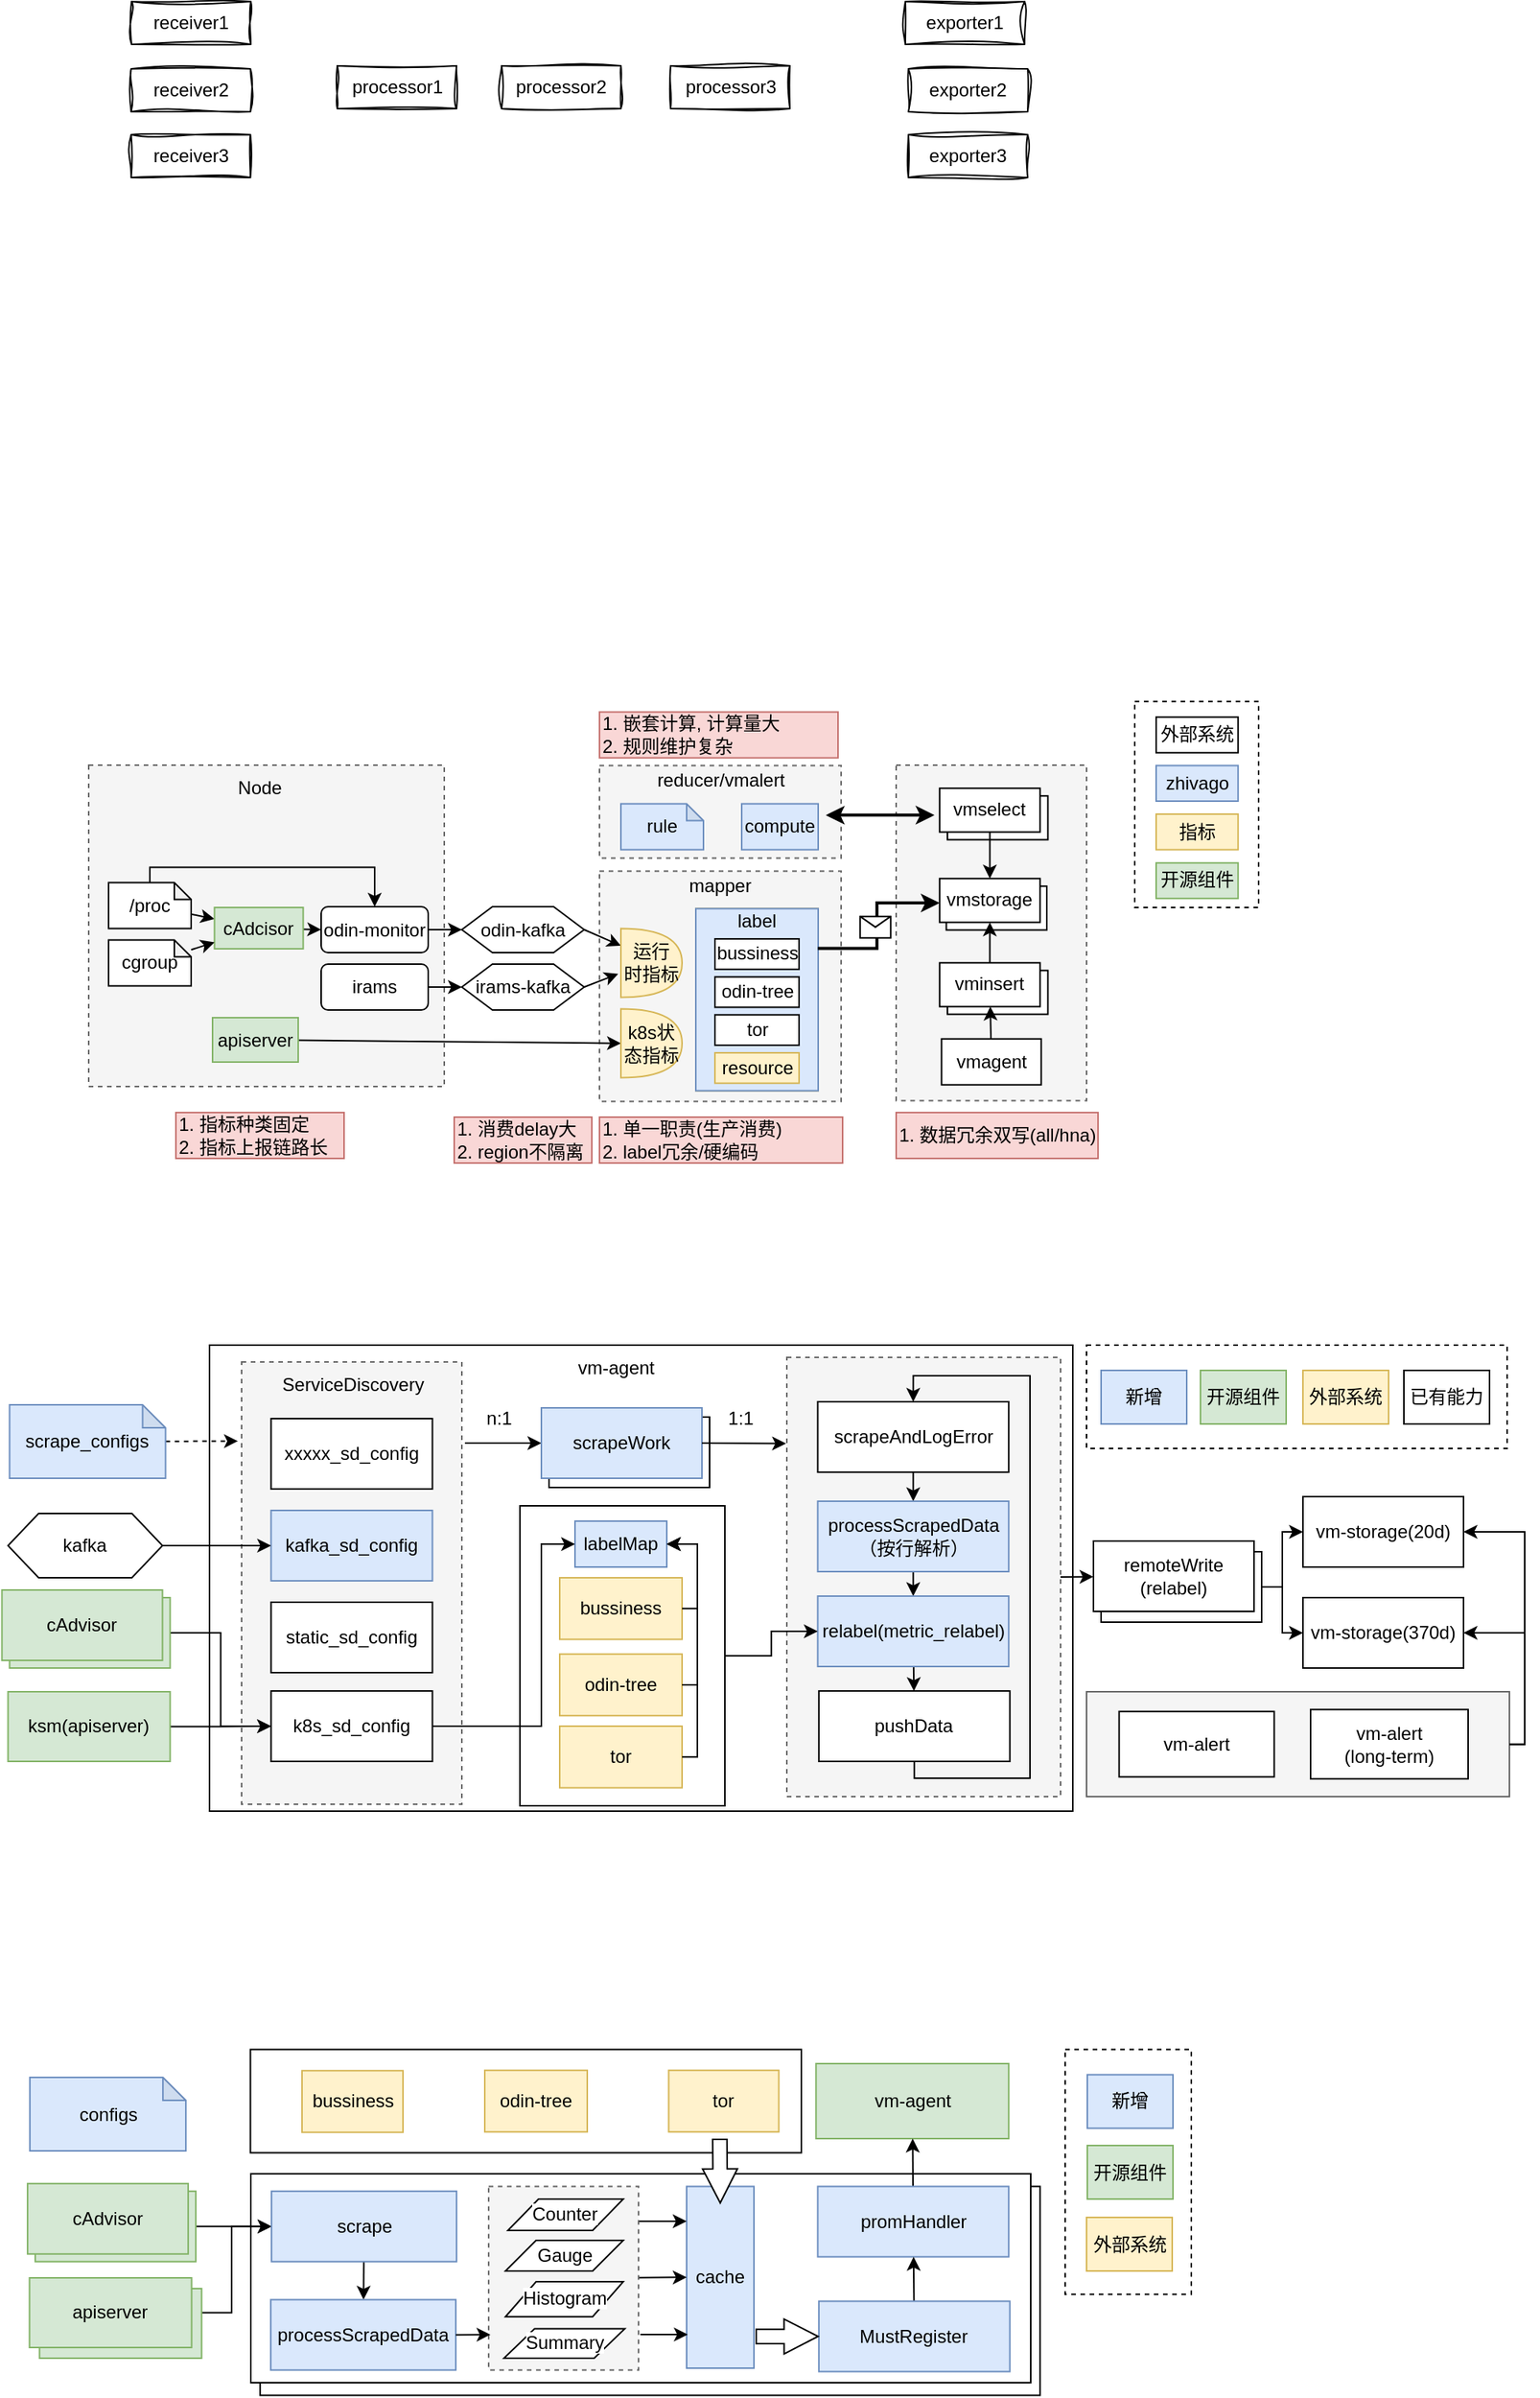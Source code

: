 <mxfile version="22.1.15" type="github">
  <diagram name="第 1 页" id="jjV6L2uMsxcf110h-NHD">
    <mxGraphModel dx="1219" dy="786" grid="0" gridSize="10" guides="1" tooltips="1" connect="1" arrows="1" fold="1" page="0" pageScale="1" pageWidth="827" pageHeight="1169" math="0" shadow="0">
      <root>
        <mxCell id="0" />
        <mxCell id="1" parent="0" />
        <mxCell id="UdegoCsH7mk-J5_5EE4P-66" value="" style="rounded=0;whiteSpace=wrap;html=1;" vertex="1" parent="1">
          <mxGeometry x="146.11" y="1108.75" width="510" height="136.5" as="geometry" />
        </mxCell>
        <mxCell id="UdegoCsH7mk-J5_5EE4P-57" value="" style="rounded=0;whiteSpace=wrap;html=1;" vertex="1" parent="1">
          <mxGeometry x="140" y="1100.5" width="510" height="136.5" as="geometry" />
        </mxCell>
        <mxCell id="UdegoCsH7mk-J5_5EE4P-48" value="" style="rounded=0;whiteSpace=wrap;html=1;" vertex="1" parent="1">
          <mxGeometry x="139.75" y="1019.25" width="360.25" height="67.5" as="geometry" />
        </mxCell>
        <mxCell id="UdegoCsH7mk-J5_5EE4P-1" value="" style="rounded=0;whiteSpace=wrap;html=1;" vertex="1" parent="1">
          <mxGeometry x="113" y="559" width="564.5" height="304.5" as="geometry" />
        </mxCell>
        <mxCell id="OwkdVornk61Pdd3UHWY2-95" value="" style="rounded=0;whiteSpace=wrap;html=1;fillColor=#f5f5f5;fontColor=#333333;strokeColor=#666666;" parent="1" vertex="1">
          <mxGeometry x="686.5" y="785.5" width="276.5" height="68.5" as="geometry" />
        </mxCell>
        <mxCell id="OwkdVornk61Pdd3UHWY2-90" value="" style="rounded=0;whiteSpace=wrap;html=1;dashed=1;" parent="1" vertex="1">
          <mxGeometry x="686.5" y="559" width="275" height="67.5" as="geometry" />
        </mxCell>
        <mxCell id="OwkdVornk61Pdd3UHWY2-71" value="" style="rounded=0;whiteSpace=wrap;html=1;" parent="1" vertex="1">
          <mxGeometry x="316" y="664" width="134" height="196" as="geometry" />
        </mxCell>
        <mxCell id="OwkdVornk61Pdd3UHWY2-57" value="" style="rounded=0;orthogonalLoop=1;jettySize=auto;html=1;" parent="1" target="OwkdVornk61Pdd3UHWY2-19" edge="1">
          <mxGeometry relative="1" as="geometry">
            <mxPoint x="280" y="623" as="sourcePoint" />
          </mxGeometry>
        </mxCell>
        <mxCell id="OwkdVornk61Pdd3UHWY2-51" value="" style="rounded=0;whiteSpace=wrap;html=1;fillColor=#f5f5f5;fontColor=#333333;strokeColor=#666666;dashed=1;" parent="1" vertex="1">
          <mxGeometry x="134" y="570" width="144" height="289" as="geometry" />
        </mxCell>
        <mxCell id="OwkdVornk61Pdd3UHWY2-32" value="" style="rounded=0;whiteSpace=wrap;html=1;fillColor=#f5f5f5;fontColor=#333333;strokeColor=#666666;dashed=1;" parent="1" vertex="1">
          <mxGeometry x="490.5" y="567" width="179" height="287" as="geometry" />
        </mxCell>
        <mxCell id="OwkdVornk61Pdd3UHWY2-3" value="" style="rounded=0;whiteSpace=wrap;html=1;dashed=1;" parent="1" vertex="1">
          <mxGeometry x="718" y="138.37" width="81" height="134.63" as="geometry" />
        </mxCell>
        <mxCell id="vkkQOnORTPZ0EyA8R30g-135" value="" style="rounded=0;whiteSpace=wrap;html=1;fillColor=#f5f5f5;fontColor=#333333;strokeColor=#666666;dashed=1;" parent="1" vertex="1">
          <mxGeometry x="562" y="180" width="124.5" height="219.25" as="geometry" />
        </mxCell>
        <mxCell id="vkkQOnORTPZ0EyA8R30g-40" value="" style="rounded=0;whiteSpace=wrap;html=1;fillColor=#f5f5f5;fontColor=#333333;strokeColor=#666666;dashed=1;" parent="1" vertex="1">
          <mxGeometry x="368" y="249.25" width="158" height="150.5" as="geometry" />
        </mxCell>
        <mxCell id="vkkQOnORTPZ0EyA8R30g-6" value="" style="rounded=0;whiteSpace=wrap;html=1;fillColor=#f5f5f5;fontColor=#333333;strokeColor=#666666;dashed=1;" parent="1" vertex="1">
          <mxGeometry x="34" y="180" width="232.5" height="210" as="geometry" />
        </mxCell>
        <mxCell id="vkkQOnORTPZ0EyA8R30g-26" value="" style="rounded=0;orthogonalLoop=1;jettySize=auto;html=1;" parent="1" source="vkkQOnORTPZ0EyA8R30g-10" target="vkkQOnORTPZ0EyA8R30g-18" edge="1">
          <mxGeometry relative="1" as="geometry" />
        </mxCell>
        <mxCell id="vkkQOnORTPZ0EyA8R30g-10" value="/proc" style="shape=note;whiteSpace=wrap;html=1;backgroundOutline=1;darkOpacity=0.05;size=11;" parent="1" vertex="1">
          <mxGeometry x="47" y="256.75" width="54" height="30" as="geometry" />
        </mxCell>
        <mxCell id="vkkQOnORTPZ0EyA8R30g-11" value="mapper" style="text;html=1;strokeColor=none;fillColor=none;align=center;verticalAlign=middle;whiteSpace=wrap;rounded=0;" parent="1" vertex="1">
          <mxGeometry x="417" y="243.75" width="60" height="30" as="geometry" />
        </mxCell>
        <mxCell id="vkkQOnORTPZ0EyA8R30g-29" value="" style="rounded=0;orthogonalLoop=1;jettySize=auto;html=1;" parent="1" source="vkkQOnORTPZ0EyA8R30g-12" target="vkkQOnORTPZ0EyA8R30g-27" edge="1">
          <mxGeometry relative="1" as="geometry" />
        </mxCell>
        <mxCell id="vkkQOnORTPZ0EyA8R30g-12" value="odin-monitor" style="rounded=1;whiteSpace=wrap;html=1;" parent="1" vertex="1">
          <mxGeometry x="186" y="272.5" width="70" height="30" as="geometry" />
        </mxCell>
        <mxCell id="vkkQOnORTPZ0EyA8R30g-30" value="" style="rounded=0;orthogonalLoop=1;jettySize=auto;html=1;" parent="1" source="vkkQOnORTPZ0EyA8R30g-13" target="vkkQOnORTPZ0EyA8R30g-28" edge="1">
          <mxGeometry relative="1" as="geometry" />
        </mxCell>
        <mxCell id="vkkQOnORTPZ0EyA8R30g-13" value="irams" style="rounded=1;whiteSpace=wrap;html=1;" parent="1" vertex="1">
          <mxGeometry x="186" y="310" width="70" height="30" as="geometry" />
        </mxCell>
        <mxCell id="vkkQOnORTPZ0EyA8R30g-166" value="" style="rounded=0;orthogonalLoop=1;jettySize=auto;html=1;entryX=0;entryY=0.5;entryDx=0;entryDy=0;" parent="1" source="vkkQOnORTPZ0EyA8R30g-18" target="vkkQOnORTPZ0EyA8R30g-12" edge="1">
          <mxGeometry relative="1" as="geometry" />
        </mxCell>
        <mxCell id="vkkQOnORTPZ0EyA8R30g-18" value="cAdcisor" style="rounded=0;whiteSpace=wrap;html=1;fillColor=#d5e8d4;strokeColor=#82b366;" parent="1" vertex="1">
          <mxGeometry x="116.25" y="273" width="58" height="27" as="geometry" />
        </mxCell>
        <mxCell id="vkkQOnORTPZ0EyA8R30g-25" value="" style="rounded=0;orthogonalLoop=1;jettySize=auto;html=1;" parent="1" source="vkkQOnORTPZ0EyA8R30g-20" target="vkkQOnORTPZ0EyA8R30g-18" edge="1">
          <mxGeometry relative="1" as="geometry" />
        </mxCell>
        <mxCell id="vkkQOnORTPZ0EyA8R30g-20" value="cgroup" style="shape=note;whiteSpace=wrap;html=1;backgroundOutline=1;darkOpacity=0.05;size=11;" parent="1" vertex="1">
          <mxGeometry x="47" y="294.25" width="54" height="30" as="geometry" />
        </mxCell>
        <mxCell id="vkkQOnORTPZ0EyA8R30g-55" value="" style="rounded=0;orthogonalLoop=1;jettySize=auto;html=1;entryX=0;entryY=0.25;entryDx=0;entryDy=0;entryPerimeter=0;exitX=1;exitY=0.5;exitDx=0;exitDy=0;" parent="1" source="vkkQOnORTPZ0EyA8R30g-27" target="vkkQOnORTPZ0EyA8R30g-43" edge="1">
          <mxGeometry relative="1" as="geometry">
            <mxPoint x="342" y="287.5" as="sourcePoint" />
          </mxGeometry>
        </mxCell>
        <mxCell id="vkkQOnORTPZ0EyA8R30g-27" value="odin-kafka" style="shape=hexagon;perimeter=hexagonPerimeter2;whiteSpace=wrap;html=1;fixedSize=1;" parent="1" vertex="1">
          <mxGeometry x="278" y="272.5" width="80" height="30" as="geometry" />
        </mxCell>
        <mxCell id="vkkQOnORTPZ0EyA8R30g-56" value="" style="rounded=0;orthogonalLoop=1;jettySize=auto;html=1;entryX=-0.044;entryY=0.658;entryDx=0;entryDy=0;entryPerimeter=0;exitX=1;exitY=0.5;exitDx=0;exitDy=0;" parent="1" source="vkkQOnORTPZ0EyA8R30g-28" target="vkkQOnORTPZ0EyA8R30g-43" edge="1">
          <mxGeometry relative="1" as="geometry">
            <mxPoint x="342" y="325.0" as="sourcePoint" />
          </mxGeometry>
        </mxCell>
        <mxCell id="vkkQOnORTPZ0EyA8R30g-28" value="irams-kafka" style="shape=hexagon;perimeter=hexagonPerimeter2;whiteSpace=wrap;html=1;fixedSize=1;" parent="1" vertex="1">
          <mxGeometry x="278" y="310" width="80" height="30" as="geometry" />
        </mxCell>
        <mxCell id="vkkQOnORTPZ0EyA8R30g-34" value="&lt;div style=&quot;&quot;&gt;&lt;span style=&quot;background-color: initial;&quot;&gt;1. 消费delay大&lt;/span&gt;&lt;/div&gt;&lt;div style=&quot;&quot;&gt;&lt;span style=&quot;background-color: initial;&quot;&gt;2. region不隔离&lt;/span&gt;&lt;/div&gt;" style="text;html=1;strokeColor=#b85450;fillColor=#f8cecc;align=left;verticalAlign=middle;whiteSpace=wrap;rounded=0;opacity=80;" parent="1" vertex="1">
          <mxGeometry x="273" y="410" width="90" height="30" as="geometry" />
        </mxCell>
        <mxCell id="vkkQOnORTPZ0EyA8R30g-41" value="1. 单一职责(生产消费)&lt;br&gt;2. label冗余/硬编码" style="text;html=1;strokeColor=#b85450;fillColor=#f8cecc;align=left;verticalAlign=middle;whiteSpace=wrap;rounded=0;opacity=80;" parent="1" vertex="1">
          <mxGeometry x="368" y="410" width="159" height="30" as="geometry" />
        </mxCell>
        <mxCell id="vkkQOnORTPZ0EyA8R30g-46" value="" style="rounded=0;orthogonalLoop=1;jettySize=auto;html=1;entryX=0;entryY=0.5;entryDx=0;entryDy=0;entryPerimeter=0;" parent="1" source="vkkQOnORTPZ0EyA8R30g-42" target="vkkQOnORTPZ0EyA8R30g-44" edge="1">
          <mxGeometry relative="1" as="geometry" />
        </mxCell>
        <mxCell id="vkkQOnORTPZ0EyA8R30g-42" value="apiserver" style="rounded=0;whiteSpace=wrap;html=1;fillColor=#d5e8d4;strokeColor=#82b366;" parent="1" vertex="1">
          <mxGeometry x="115" y="345" width="56" height="29" as="geometry" />
        </mxCell>
        <mxCell id="vkkQOnORTPZ0EyA8R30g-43" value="运行&lt;br&gt;时指标" style="shape=or;whiteSpace=wrap;html=1;fillColor=#fff2cc;strokeColor=#d6b656;" parent="1" vertex="1">
          <mxGeometry x="382" y="286.75" width="40" height="45" as="geometry" />
        </mxCell>
        <mxCell id="vkkQOnORTPZ0EyA8R30g-44" value="k8s状态指标" style="shape=or;whiteSpace=wrap;html=1;fillColor=#fff2cc;strokeColor=#d6b656;" parent="1" vertex="1">
          <mxGeometry x="382" y="339.25" width="40" height="45" as="geometry" />
        </mxCell>
        <mxCell id="vkkQOnORTPZ0EyA8R30g-57" value="" style="group;fillColor=#fff2cc;strokeColor=#d6b656;" parent="1" vertex="1" connectable="0">
          <mxGeometry x="431" y="273.75" width="80" height="119" as="geometry" />
        </mxCell>
        <mxCell id="vkkQOnORTPZ0EyA8R30g-39" value="" style="rounded=0;whiteSpace=wrap;html=1;container=0;fillColor=#dae8fc;strokeColor=#6c8ebf;" parent="vkkQOnORTPZ0EyA8R30g-57" vertex="1">
          <mxGeometry width="80" height="119" as="geometry" />
        </mxCell>
        <mxCell id="vkkQOnORTPZ0EyA8R30g-47" value="tor" style="rounded=0;whiteSpace=wrap;html=1;container=0;" parent="vkkQOnORTPZ0EyA8R30g-57" vertex="1">
          <mxGeometry x="12.5" y="69.423" width="55" height="19.846" as="geometry" />
        </mxCell>
        <mxCell id="vkkQOnORTPZ0EyA8R30g-48" value="odin-tree" style="rounded=0;whiteSpace=wrap;html=1;container=0;" parent="vkkQOnORTPZ0EyA8R30g-57" vertex="1">
          <mxGeometry x="12.5" y="44.615" width="55" height="19.846" as="geometry" />
        </mxCell>
        <mxCell id="vkkQOnORTPZ0EyA8R30g-50" value="resource" style="rounded=0;whiteSpace=wrap;html=1;container=0;fillColor=#fff2cc;strokeColor=#d6b656;" parent="vkkQOnORTPZ0EyA8R30g-57" vertex="1">
          <mxGeometry x="12.5" y="94.231" width="55" height="19.846" as="geometry" />
        </mxCell>
        <mxCell id="vkkQOnORTPZ0EyA8R30g-51" value="bussiness" style="rounded=0;whiteSpace=wrap;html=1;container=0;" parent="vkkQOnORTPZ0EyA8R30g-57" vertex="1">
          <mxGeometry x="12.5" y="19.808" width="55" height="19.846" as="geometry" />
        </mxCell>
        <mxCell id="vkkQOnORTPZ0EyA8R30g-52" value="label" style="text;html=1;strokeColor=none;fillColor=none;align=center;verticalAlign=middle;whiteSpace=wrap;rounded=0;container=0;" parent="vkkQOnORTPZ0EyA8R30g-57" vertex="1">
          <mxGeometry x="9.5" y="0.954" width="60" height="14.885" as="geometry" />
        </mxCell>
        <mxCell id="vkkQOnORTPZ0EyA8R30g-58" value="" style="rounded=0;whiteSpace=wrap;html=1;fillColor=#f5f5f5;fontColor=#333333;strokeColor=#666666;dashed=1;" parent="1" vertex="1">
          <mxGeometry x="368" y="180.25" width="158" height="60.5" as="geometry" />
        </mxCell>
        <mxCell id="vkkQOnORTPZ0EyA8R30g-59" value="reducer/vmalert" style="text;html=1;strokeColor=none;fillColor=none;align=center;verticalAlign=middle;whiteSpace=wrap;rounded=0;" parent="1" vertex="1">
          <mxGeometry x="401.5" y="175.25" width="91" height="30" as="geometry" />
        </mxCell>
        <mxCell id="vkkQOnORTPZ0EyA8R30g-68" value="compute" style="rounded=0;whiteSpace=wrap;html=1;fillColor=#dae8fc;strokeColor=#6c8ebf;" parent="1" vertex="1">
          <mxGeometry x="461" y="205.25" width="50" height="30" as="geometry" />
        </mxCell>
        <mxCell id="vkkQOnORTPZ0EyA8R30g-71" value="1. 嵌套计算, 计算量大&lt;br&gt;2. 规则维护复杂" style="text;html=1;strokeColor=#b85450;fillColor=#f8cecc;align=left;verticalAlign=middle;whiteSpace=wrap;rounded=0;opacity=80;" parent="1" vertex="1">
          <mxGeometry x="368" y="145.25" width="156" height="30" as="geometry" />
        </mxCell>
        <mxCell id="vkkQOnORTPZ0EyA8R30g-76" value="&lt;div style=&quot;&quot;&gt;1. 指标种类固定&lt;/div&gt;&lt;div style=&quot;&quot;&gt;2. 指标上报链路长&lt;/div&gt;" style="text;html=1;strokeColor=#b85450;fillColor=#f8cecc;align=left;verticalAlign=middle;whiteSpace=wrap;rounded=0;opacity=80;" parent="1" vertex="1">
          <mxGeometry x="91" y="407" width="110" height="30" as="geometry" />
        </mxCell>
        <mxCell id="vkkQOnORTPZ0EyA8R30g-77" value="1. 数据冗余双写(all/hna)" style="text;html=1;strokeColor=#b85450;fillColor=#f8cecc;align=left;verticalAlign=middle;whiteSpace=wrap;rounded=0;opacity=80;" parent="1" vertex="1">
          <mxGeometry x="562" y="407" width="132" height="30" as="geometry" />
        </mxCell>
        <mxCell id="vkkQOnORTPZ0EyA8R30g-85" value="" style="group" parent="1" vertex="1" connectable="0">
          <mxGeometry x="590.41" y="267.12" width="73" height="35.75" as="geometry" />
        </mxCell>
        <mxCell id="vkkQOnORTPZ0EyA8R30g-84" value="vminsert" style="rounded=0;whiteSpace=wrap;html=1;" parent="vkkQOnORTPZ0EyA8R30g-85" vertex="1">
          <mxGeometry x="4.38" y="-7.995" width="65.7" height="28.6" as="geometry" />
        </mxCell>
        <mxCell id="vkkQOnORTPZ0EyA8R30g-80" value="vmstorage" style="rounded=0;whiteSpace=wrap;html=1;" parent="vkkQOnORTPZ0EyA8R30g-85" vertex="1">
          <mxGeometry y="-13" width="65.7" height="28.6" as="geometry" />
        </mxCell>
        <mxCell id="vkkQOnORTPZ0EyA8R30g-94" value="" style="group" parent="1" vertex="1" connectable="0">
          <mxGeometry x="590.41" y="195.12" width="73" height="35.75" as="geometry" />
        </mxCell>
        <mxCell id="vkkQOnORTPZ0EyA8R30g-95" value="vminsert" style="rounded=0;whiteSpace=wrap;html=1;" parent="vkkQOnORTPZ0EyA8R30g-94" vertex="1">
          <mxGeometry x="5.11" y="5.005" width="65.7" height="28.6" as="geometry" />
        </mxCell>
        <mxCell id="vkkQOnORTPZ0EyA8R30g-96" value="vmselect" style="rounded=0;whiteSpace=wrap;html=1;" parent="vkkQOnORTPZ0EyA8R30g-94" vertex="1">
          <mxGeometry width="65.7" height="28.6" as="geometry" />
        </mxCell>
        <mxCell id="vkkQOnORTPZ0EyA8R30g-97" value="" style="rounded=0;orthogonalLoop=1;jettySize=auto;html=1;entryX=0.5;entryY=0;entryDx=0;entryDy=0;" parent="1" source="vkkQOnORTPZ0EyA8R30g-96" target="vkkQOnORTPZ0EyA8R30g-80" edge="1">
          <mxGeometry relative="1" as="geometry" />
        </mxCell>
        <mxCell id="vkkQOnORTPZ0EyA8R30g-115" value="" style="edgeStyle=orthogonalEdgeStyle;rounded=0;orthogonalLoop=1;jettySize=auto;html=1;entryX=0.5;entryY=1;entryDx=0;entryDy=0;" parent="1" source="vkkQOnORTPZ0EyA8R30g-88" target="vkkQOnORTPZ0EyA8R30g-80" edge="1">
          <mxGeometry relative="1" as="geometry" />
        </mxCell>
        <mxCell id="vkkQOnORTPZ0EyA8R30g-116" value="vmagent" style="rounded=0;whiteSpace=wrap;html=1;" parent="1" vertex="1">
          <mxGeometry x="591.68" y="358.87" width="65.15" height="30" as="geometry" />
        </mxCell>
        <mxCell id="vkkQOnORTPZ0EyA8R30g-156" value="" style="endArrow=classic;html=1;rounded=0;edgeStyle=elbowEdgeStyle;strokeWidth=2;exitX=0.997;exitY=0.218;exitDx=0;exitDy=0;exitPerimeter=0;" parent="1" source="vkkQOnORTPZ0EyA8R30g-39" edge="1">
          <mxGeometry relative="1" as="geometry">
            <mxPoint x="510.92" y="287.725" as="sourcePoint" />
            <mxPoint x="590.41" y="270.05" as="targetPoint" />
            <Array as="points">
              <mxPoint x="549.41" y="276.05" />
            </Array>
          </mxGeometry>
        </mxCell>
        <mxCell id="vkkQOnORTPZ0EyA8R30g-157" value="" style="shape=message;html=1;outlineConnect=0;" parent="vkkQOnORTPZ0EyA8R30g-156" vertex="1">
          <mxGeometry width="20" height="14" relative="1" as="geometry">
            <mxPoint x="-11" y="-5" as="offset" />
          </mxGeometry>
        </mxCell>
        <mxCell id="vkkQOnORTPZ0EyA8R30g-167" value="" style="endArrow=classic;html=1;rounded=0;exitX=0.5;exitY=0;exitDx=0;exitDy=0;exitPerimeter=0;entryX=0.5;entryY=0;entryDx=0;entryDy=0;edgeStyle=orthogonalEdgeStyle;" parent="1" source="vkkQOnORTPZ0EyA8R30g-10" target="vkkQOnORTPZ0EyA8R30g-12" edge="1">
          <mxGeometry width="50" height="50" relative="1" as="geometry">
            <mxPoint x="126" y="180" as="sourcePoint" />
            <mxPoint x="176" y="130" as="targetPoint" />
          </mxGeometry>
        </mxCell>
        <mxCell id="vkkQOnORTPZ0EyA8R30g-87" value="vminsert" style="rounded=0;whiteSpace=wrap;html=1;" parent="1" vertex="1">
          <mxGeometry x="595.52" y="314.185" width="65.7" height="28.6" as="geometry" />
        </mxCell>
        <mxCell id="vkkQOnORTPZ0EyA8R30g-88" value="vminsert" style="rounded=0;whiteSpace=wrap;html=1;" parent="1" vertex="1">
          <mxGeometry x="590.41" y="309.18" width="65.7" height="28.6" as="geometry" />
        </mxCell>
        <mxCell id="vkkQOnORTPZ0EyA8R30g-117" value="" style="rounded=0;orthogonalLoop=1;jettySize=auto;html=1;" parent="1" source="vkkQOnORTPZ0EyA8R30g-116" target="vkkQOnORTPZ0EyA8R30g-88" edge="1">
          <mxGeometry relative="1" as="geometry" />
        </mxCell>
        <mxCell id="vkkQOnORTPZ0EyA8R30g-171" value="Node" style="text;html=1;strokeColor=none;fillColor=none;align=center;verticalAlign=middle;whiteSpace=wrap;rounded=0;" parent="1" vertex="1">
          <mxGeometry x="116.25" y="180" width="60" height="30" as="geometry" />
        </mxCell>
        <mxCell id="vkkQOnORTPZ0EyA8R30g-175" value="rule" style="shape=note;whiteSpace=wrap;html=1;backgroundOutline=1;darkOpacity=0.05;size=11;fillColor=#dae8fc;strokeColor=#6c8ebf;" parent="1" vertex="1">
          <mxGeometry x="382" y="205.25" width="54" height="30" as="geometry" />
        </mxCell>
        <mxCell id="vkkQOnORTPZ0EyA8R30g-176" value="" style="endArrow=classic;startArrow=classic;html=1;rounded=0;strokeWidth=2;entryX=0.201;entryY=0.149;entryDx=0;entryDy=0;entryPerimeter=0;" parent="1" target="vkkQOnORTPZ0EyA8R30g-135" edge="1">
          <mxGeometry width="50" height="50" relative="1" as="geometry">
            <mxPoint x="516" y="212.69" as="sourcePoint" />
            <mxPoint x="554" y="213" as="targetPoint" />
          </mxGeometry>
        </mxCell>
        <mxCell id="vkkQOnORTPZ0EyA8R30g-178" value="外部系统" style="rounded=0;whiteSpace=wrap;html=1;" parent="1" vertex="1">
          <mxGeometry x="732" y="148.62" width="53.59" height="23.25" as="geometry" />
        </mxCell>
        <mxCell id="OwkdVornk61Pdd3UHWY2-1" value="zhivago" style="rounded=0;whiteSpace=wrap;html=1;fillColor=#dae8fc;strokeColor=#6c8ebf;" parent="1" vertex="1">
          <mxGeometry x="732" y="180.25" width="53.59" height="23.25" as="geometry" />
        </mxCell>
        <mxCell id="OwkdVornk61Pdd3UHWY2-2" value="指标" style="rounded=0;whiteSpace=wrap;html=1;fillColor=#fff2cc;strokeColor=#d6b656;" parent="1" vertex="1">
          <mxGeometry x="732" y="212" width="53.59" height="23.25" as="geometry" />
        </mxCell>
        <mxCell id="OwkdVornk61Pdd3UHWY2-39" value="" style="edgeStyle=orthogonalEdgeStyle;rounded=0;orthogonalLoop=1;jettySize=auto;html=1;entryX=0;entryY=0.5;entryDx=0;entryDy=0;" parent="1" source="OwkdVornk61Pdd3UHWY2-7" target="OwkdVornk61Pdd3UHWY2-9" edge="1">
          <mxGeometry relative="1" as="geometry" />
        </mxCell>
        <mxCell id="OwkdVornk61Pdd3UHWY2-7" value="ksm(apiserver)" style="rounded=0;whiteSpace=wrap;html=1;fillColor=#d5e8d4;strokeColor=#82b366;" parent="1" vertex="1">
          <mxGeometry x="-18.75" y="785.5" width="106" height="45.5" as="geometry" />
        </mxCell>
        <mxCell id="OwkdVornk61Pdd3UHWY2-9" value="k8s_sd_config" style="rounded=0;whiteSpace=wrap;html=1;" parent="1" vertex="1">
          <mxGeometry x="153.25" y="785" width="105.5" height="46" as="geometry" />
        </mxCell>
        <mxCell id="OwkdVornk61Pdd3UHWY2-10" value="kafka_sd_config" style="rounded=0;whiteSpace=wrap;html=1;fillColor=#dae8fc;strokeColor=#6c8ebf;" parent="1" vertex="1">
          <mxGeometry x="153.25" y="667" width="105.5" height="46" as="geometry" />
        </mxCell>
        <mxCell id="OwkdVornk61Pdd3UHWY2-24" value="" style="rounded=0;orthogonalLoop=1;jettySize=auto;html=1;" parent="1" source="OwkdVornk61Pdd3UHWY2-11" target="OwkdVornk61Pdd3UHWY2-20" edge="1">
          <mxGeometry relative="1" as="geometry">
            <mxPoint x="573.5" y="669" as="targetPoint" />
          </mxGeometry>
        </mxCell>
        <mxCell id="OwkdVornk61Pdd3UHWY2-11" value="scrapeAndLogError" style="rounded=0;whiteSpace=wrap;html=1;" parent="1" vertex="1">
          <mxGeometry x="510.72" y="596" width="124.89" height="46" as="geometry" />
        </mxCell>
        <mxCell id="OwkdVornk61Pdd3UHWY2-13" value="vm-storage(20d)" style="rounded=0;whiteSpace=wrap;html=1;" parent="1" vertex="1">
          <mxGeometry x="828" y="658" width="105" height="46" as="geometry" />
        </mxCell>
        <mxCell id="OwkdVornk61Pdd3UHWY2-16" value="vm-storage(370d)" style="rounded=0;whiteSpace=wrap;html=1;" parent="1" vertex="1">
          <mxGeometry x="828" y="724" width="105" height="46" as="geometry" />
        </mxCell>
        <mxCell id="OwkdVornk61Pdd3UHWY2-17" value="开源组件" style="rounded=0;whiteSpace=wrap;html=1;fillColor=#d5e8d4;strokeColor=#82b366;" parent="1" vertex="1">
          <mxGeometry x="732" y="243.87" width="53.59" height="23.25" as="geometry" />
        </mxCell>
        <mxCell id="OwkdVornk61Pdd3UHWY2-26" value="" style="rounded=0;orthogonalLoop=1;jettySize=auto;html=1;entryX=0.5;entryY=0;entryDx=0;entryDy=0;" parent="1" source="OwkdVornk61Pdd3UHWY2-20" target="OwkdVornk61Pdd3UHWY2-21" edge="1">
          <mxGeometry relative="1" as="geometry" />
        </mxCell>
        <mxCell id="OwkdVornk61Pdd3UHWY2-20" value="processScrapedData（按行解析）" style="rounded=0;whiteSpace=wrap;html=1;fillColor=#dae8fc;strokeColor=#6c8ebf;" parent="1" vertex="1">
          <mxGeometry x="510.72" y="661" width="124.89" height="46" as="geometry" />
        </mxCell>
        <mxCell id="OwkdVornk61Pdd3UHWY2-27" value="" style="rounded=0;orthogonalLoop=1;jettySize=auto;html=1;" parent="1" source="OwkdVornk61Pdd3UHWY2-21" target="OwkdVornk61Pdd3UHWY2-23" edge="1">
          <mxGeometry relative="1" as="geometry" />
        </mxCell>
        <mxCell id="OwkdVornk61Pdd3UHWY2-21" value="relabel(metric_relabel)" style="rounded=0;whiteSpace=wrap;html=1;fillColor=#dae8fc;strokeColor=#6c8ebf;" parent="1" vertex="1">
          <mxGeometry x="510.72" y="723" width="124.89" height="46" as="geometry" />
        </mxCell>
        <mxCell id="OwkdVornk61Pdd3UHWY2-29" value="" style="edgeStyle=orthogonalEdgeStyle;rounded=0;orthogonalLoop=1;jettySize=auto;html=1;entryX=0.5;entryY=0;entryDx=0;entryDy=0;" parent="1" source="OwkdVornk61Pdd3UHWY2-23" target="OwkdVornk61Pdd3UHWY2-11" edge="1">
          <mxGeometry relative="1" as="geometry">
            <mxPoint x="573.917" y="919" as="targetPoint" />
            <Array as="points">
              <mxPoint x="573.5" y="842" />
              <mxPoint x="649.5" y="842" />
              <mxPoint x="649.5" y="579" />
              <mxPoint x="573.5" y="579" />
            </Array>
          </mxGeometry>
        </mxCell>
        <mxCell id="OwkdVornk61Pdd3UHWY2-23" value="pushData" style="rounded=0;whiteSpace=wrap;html=1;" parent="1" vertex="1">
          <mxGeometry x="511.44" y="785" width="124.89" height="46" as="geometry" />
        </mxCell>
        <mxCell id="OwkdVornk61Pdd3UHWY2-25" style="rounded=0;orthogonalLoop=1;jettySize=auto;html=1;entryX=0.5;entryY=0;entryDx=0;entryDy=0;" parent="1" source="OwkdVornk61Pdd3UHWY2-20" target="OwkdVornk61Pdd3UHWY2-20" edge="1">
          <mxGeometry relative="1" as="geometry" />
        </mxCell>
        <mxCell id="OwkdVornk61Pdd3UHWY2-31" value="" style="group" parent="1" vertex="1" connectable="0">
          <mxGeometry x="691" y="687" width="110" height="53" as="geometry" />
        </mxCell>
        <mxCell id="OwkdVornk61Pdd3UHWY2-12" value="remoteWrite" style="rounded=0;whiteSpace=wrap;html=1;" parent="OwkdVornk61Pdd3UHWY2-31" vertex="1">
          <mxGeometry x="5" y="7" width="105" height="46" as="geometry" />
        </mxCell>
        <mxCell id="OwkdVornk61Pdd3UHWY2-30" value="remoteWrite&lt;br&gt;(relabel)" style="rounded=0;whiteSpace=wrap;html=1;" parent="OwkdVornk61Pdd3UHWY2-31" vertex="1">
          <mxGeometry width="105" height="46" as="geometry" />
        </mxCell>
        <mxCell id="OwkdVornk61Pdd3UHWY2-33" value="" style="group" parent="1" vertex="1" connectable="0">
          <mxGeometry x="330" y="600" width="110" height="52" as="geometry" />
        </mxCell>
        <mxCell id="OwkdVornk61Pdd3UHWY2-8" value="scrapeWork" style="rounded=0;whiteSpace=wrap;html=1;" parent="OwkdVornk61Pdd3UHWY2-33" vertex="1">
          <mxGeometry x="5" y="6" width="105" height="46" as="geometry" />
        </mxCell>
        <mxCell id="OwkdVornk61Pdd3UHWY2-19" value="scrapeWork" style="rounded=0;whiteSpace=wrap;html=1;fillColor=#dae8fc;strokeColor=#6c8ebf;" parent="OwkdVornk61Pdd3UHWY2-33" vertex="1">
          <mxGeometry width="105" height="46" as="geometry" />
        </mxCell>
        <mxCell id="OwkdVornk61Pdd3UHWY2-56" value="" style="rounded=0;orthogonalLoop=1;jettySize=auto;html=1;entryX=-0.017;entryY=0.179;entryDx=0;entryDy=0;entryPerimeter=0;dashed=1;" parent="1" source="OwkdVornk61Pdd3UHWY2-34" target="OwkdVornk61Pdd3UHWY2-51" edge="1">
          <mxGeometry relative="1" as="geometry" />
        </mxCell>
        <mxCell id="OwkdVornk61Pdd3UHWY2-34" value="scrape_configs" style="shape=note;whiteSpace=wrap;html=1;backgroundOutline=1;darkOpacity=0.05;size=15;fillColor=#dae8fc;strokeColor=#6c8ebf;" parent="1" vertex="1">
          <mxGeometry x="-17.75" y="598" width="102" height="48" as="geometry" />
        </mxCell>
        <mxCell id="OwkdVornk61Pdd3UHWY2-40" value="" style="edgeStyle=orthogonalEdgeStyle;rounded=0;orthogonalLoop=1;jettySize=auto;html=1;entryX=0;entryY=0.5;entryDx=0;entryDy=0;" parent="1" source="OwkdVornk61Pdd3UHWY2-35" target="OwkdVornk61Pdd3UHWY2-9" edge="1">
          <mxGeometry relative="1" as="geometry">
            <mxPoint x="150.25" y="747" as="targetPoint" />
          </mxGeometry>
        </mxCell>
        <mxCell id="OwkdVornk61Pdd3UHWY2-35" value="cAdvisor" style="rounded=0;whiteSpace=wrap;html=1;fillColor=#d5e8d4;strokeColor=#82b366;" parent="1" vertex="1">
          <mxGeometry x="-17.75" y="724" width="105" height="46" as="geometry" />
        </mxCell>
        <mxCell id="OwkdVornk61Pdd3UHWY2-36" value="" style="rounded=0;orthogonalLoop=1;jettySize=auto;html=1;entryX=-0.003;entryY=0.196;entryDx=0;entryDy=0;entryPerimeter=0;exitX=1;exitY=0.5;exitDx=0;exitDy=0;" parent="1" source="OwkdVornk61Pdd3UHWY2-19" target="OwkdVornk61Pdd3UHWY2-32" edge="1">
          <mxGeometry relative="1" as="geometry" />
        </mxCell>
        <mxCell id="OwkdVornk61Pdd3UHWY2-41" value="static_sd_config" style="rounded=0;whiteSpace=wrap;html=1;" parent="1" vertex="1">
          <mxGeometry x="153.25" y="727" width="105.5" height="46" as="geometry" />
        </mxCell>
        <mxCell id="OwkdVornk61Pdd3UHWY2-44" value="" style="rounded=0;orthogonalLoop=1;jettySize=auto;html=1;entryX=0;entryY=0.5;entryDx=0;entryDy=0;" parent="1" source="OwkdVornk61Pdd3UHWY2-43" target="OwkdVornk61Pdd3UHWY2-10" edge="1">
          <mxGeometry relative="1" as="geometry" />
        </mxCell>
        <mxCell id="OwkdVornk61Pdd3UHWY2-43" value="kafka" style="shape=hexagon;perimeter=hexagonPerimeter2;whiteSpace=wrap;html=1;fixedSize=1;" parent="1" vertex="1">
          <mxGeometry x="-18.75" y="669" width="101" height="42" as="geometry" />
        </mxCell>
        <mxCell id="OwkdVornk61Pdd3UHWY2-53" value="xxxxx_sd_config" style="rounded=0;whiteSpace=wrap;html=1;" parent="1" vertex="1">
          <mxGeometry x="153.25" y="607" width="105.5" height="46" as="geometry" />
        </mxCell>
        <mxCell id="OwkdVornk61Pdd3UHWY2-58" value="ServiceDiscovery" style="text;html=1;strokeColor=none;fillColor=none;align=center;verticalAlign=middle;whiteSpace=wrap;rounded=0;" parent="1" vertex="1">
          <mxGeometry x="146.5" y="570" width="120" height="30" as="geometry" />
        </mxCell>
        <mxCell id="OwkdVornk61Pdd3UHWY2-60" value="bussiness" style="rounded=0;whiteSpace=wrap;html=1;fillColor=#fff2cc;strokeColor=#d6b656;" parent="1" vertex="1">
          <mxGeometry x="342" y="711" width="80" height="40.25" as="geometry" />
        </mxCell>
        <mxCell id="OwkdVornk61Pdd3UHWY2-62" value="odin-tree" style="rounded=0;whiteSpace=wrap;html=1;fillColor=#fff2cc;strokeColor=#d6b656;" parent="1" vertex="1">
          <mxGeometry x="342" y="760.87" width="80" height="40.25" as="geometry" />
        </mxCell>
        <mxCell id="OwkdVornk61Pdd3UHWY2-63" value="tor" style="rounded=0;whiteSpace=wrap;html=1;fillColor=#fff2cc;strokeColor=#d6b656;" parent="1" vertex="1">
          <mxGeometry x="342" y="808" width="80" height="40.25" as="geometry" />
        </mxCell>
        <mxCell id="OwkdVornk61Pdd3UHWY2-65" value="labelMap" style="text;html=1;strokeColor=#6c8ebf;fillColor=#dae8fc;align=center;verticalAlign=middle;whiteSpace=wrap;rounded=0;" parent="1" vertex="1">
          <mxGeometry x="352" y="674" width="60" height="30" as="geometry" />
        </mxCell>
        <mxCell id="OwkdVornk61Pdd3UHWY2-67" value="" style="endArrow=classic;html=1;rounded=0;exitX=1;exitY=0.5;exitDx=0;exitDy=0;entryX=1;entryY=0.5;entryDx=0;entryDy=0;edgeStyle=orthogonalEdgeStyle;" parent="1" source="OwkdVornk61Pdd3UHWY2-60" target="OwkdVornk61Pdd3UHWY2-65" edge="1">
          <mxGeometry width="50" height="50" relative="1" as="geometry">
            <mxPoint x="330" y="540" as="sourcePoint" />
            <mxPoint x="380" y="490" as="targetPoint" />
          </mxGeometry>
        </mxCell>
        <mxCell id="OwkdVornk61Pdd3UHWY2-68" value="" style="endArrow=classic;html=1;rounded=0;entryX=1;entryY=0.5;entryDx=0;entryDy=0;edgeStyle=orthogonalEdgeStyle;exitX=1;exitY=0.5;exitDx=0;exitDy=0;" parent="1" source="OwkdVornk61Pdd3UHWY2-62" target="OwkdVornk61Pdd3UHWY2-65" edge="1">
          <mxGeometry width="50" height="50" relative="1" as="geometry">
            <mxPoint x="460" y="770" as="sourcePoint" />
            <mxPoint x="422" y="699" as="targetPoint" />
          </mxGeometry>
        </mxCell>
        <mxCell id="OwkdVornk61Pdd3UHWY2-69" value="" style="endArrow=classic;html=1;rounded=0;edgeStyle=orthogonalEdgeStyle;exitX=1;exitY=0.5;exitDx=0;exitDy=0;entryX=1;entryY=0.5;entryDx=0;entryDy=0;" parent="1" source="OwkdVornk61Pdd3UHWY2-63" target="OwkdVornk61Pdd3UHWY2-65" edge="1">
          <mxGeometry width="50" height="50" relative="1" as="geometry">
            <mxPoint x="432" y="791" as="sourcePoint" />
            <mxPoint x="410" y="690" as="targetPoint" />
          </mxGeometry>
        </mxCell>
        <mxCell id="OwkdVornk61Pdd3UHWY2-70" value="" style="endArrow=classic;html=1;rounded=0;edgeStyle=orthogonalEdgeStyle;exitX=1;exitY=0.5;exitDx=0;exitDy=0;entryX=0;entryY=0.5;entryDx=0;entryDy=0;" parent="1" source="OwkdVornk61Pdd3UHWY2-9" target="OwkdVornk61Pdd3UHWY2-65" edge="1">
          <mxGeometry width="50" height="50" relative="1" as="geometry">
            <mxPoint x="432" y="838" as="sourcePoint" />
            <mxPoint x="422" y="699" as="targetPoint" />
            <Array as="points">
              <mxPoint x="330" y="808" />
              <mxPoint x="330" y="689" />
            </Array>
          </mxGeometry>
        </mxCell>
        <mxCell id="OwkdVornk61Pdd3UHWY2-74" value="" style="endArrow=classic;html=1;rounded=0;exitX=1;exitY=0.5;exitDx=0;exitDy=0;entryX=0;entryY=0.5;entryDx=0;entryDy=0;edgeStyle=orthogonalEdgeStyle;" parent="1" source="OwkdVornk61Pdd3UHWY2-71" target="OwkdVornk61Pdd3UHWY2-21" edge="1">
          <mxGeometry width="50" height="50" relative="1" as="geometry">
            <mxPoint x="60" y="970" as="sourcePoint" />
            <mxPoint x="110" y="920" as="targetPoint" />
          </mxGeometry>
        </mxCell>
        <mxCell id="OwkdVornk61Pdd3UHWY2-75" value="" style="endArrow=classic;html=1;rounded=0;exitX=1;exitY=0.5;exitDx=0;exitDy=0;" parent="1" source="OwkdVornk61Pdd3UHWY2-32" target="OwkdVornk61Pdd3UHWY2-30" edge="1">
          <mxGeometry width="50" height="50" relative="1" as="geometry">
            <mxPoint x="460" y="550" as="sourcePoint" />
            <mxPoint x="510" y="500" as="targetPoint" />
          </mxGeometry>
        </mxCell>
        <mxCell id="OwkdVornk61Pdd3UHWY2-77" value="" style="endArrow=classic;html=1;rounded=0;edgeStyle=orthogonalEdgeStyle;exitX=1;exitY=0.5;exitDx=0;exitDy=0;entryX=0;entryY=0.5;entryDx=0;entryDy=0;" parent="1" source="OwkdVornk61Pdd3UHWY2-12" target="OwkdVornk61Pdd3UHWY2-16" edge="1">
          <mxGeometry width="50" height="50" relative="1" as="geometry">
            <mxPoint x="427" y="848" as="sourcePoint" />
            <mxPoint x="417" y="709" as="targetPoint" />
          </mxGeometry>
        </mxCell>
        <mxCell id="OwkdVornk61Pdd3UHWY2-79" value="n:1" style="text;html=1;align=center;verticalAlign=middle;resizable=0;points=[];autosize=1;strokeColor=none;fillColor=none;" parent="1" vertex="1">
          <mxGeometry x="282" y="592" width="40" height="30" as="geometry" />
        </mxCell>
        <mxCell id="OwkdVornk61Pdd3UHWY2-80" value="1:1" style="text;html=1;align=center;verticalAlign=middle;resizable=0;points=[];autosize=1;strokeColor=none;fillColor=none;" parent="1" vertex="1">
          <mxGeometry x="440" y="592" width="40" height="30" as="geometry" />
        </mxCell>
        <mxCell id="OwkdVornk61Pdd3UHWY2-81" value="" style="endArrow=classic;html=1;rounded=0;edgeStyle=orthogonalEdgeStyle;exitX=1;exitY=0.5;exitDx=0;exitDy=0;" parent="1" source="OwkdVornk61Pdd3UHWY2-12" target="OwkdVornk61Pdd3UHWY2-13" edge="1">
          <mxGeometry width="50" height="50" relative="1" as="geometry">
            <mxPoint x="824" y="728" as="sourcePoint" />
            <mxPoint x="853" y="772" as="targetPoint" />
          </mxGeometry>
        </mxCell>
        <mxCell id="OwkdVornk61Pdd3UHWY2-82" value="cAdvisor" style="rounded=0;whiteSpace=wrap;html=1;fillColor=#d5e8d4;strokeColor=#82b366;" parent="1" vertex="1">
          <mxGeometry x="-22.75" y="719" width="105" height="46" as="geometry" />
        </mxCell>
        <mxCell id="OwkdVornk61Pdd3UHWY2-86" value="新增" style="rounded=0;whiteSpace=wrap;html=1;fillColor=#dae8fc;strokeColor=#6c8ebf;" parent="1" vertex="1">
          <mxGeometry x="696" y="575.5" width="56" height="35" as="geometry" />
        </mxCell>
        <mxCell id="OwkdVornk61Pdd3UHWY2-87" value="开源组件" style="rounded=0;whiteSpace=wrap;html=1;fillColor=#d5e8d4;strokeColor=#82b366;" parent="1" vertex="1">
          <mxGeometry x="761" y="575.5" width="56" height="35" as="geometry" />
        </mxCell>
        <mxCell id="OwkdVornk61Pdd3UHWY2-88" value="外部系统" style="rounded=0;whiteSpace=wrap;html=1;fillColor=#fff2cc;strokeColor=#d6b656;" parent="1" vertex="1">
          <mxGeometry x="828" y="575.5" width="56" height="35" as="geometry" />
        </mxCell>
        <mxCell id="OwkdVornk61Pdd3UHWY2-89" value="已有能力" style="rounded=0;whiteSpace=wrap;html=1;" parent="1" vertex="1">
          <mxGeometry x="894" y="575.5" width="56" height="35" as="geometry" />
        </mxCell>
        <mxCell id="OwkdVornk61Pdd3UHWY2-91" value="vm-alert" style="rounded=0;whiteSpace=wrap;html=1;" parent="1" vertex="1">
          <mxGeometry x="707.79" y="798.38" width="101.41" height="42.75" as="geometry" />
        </mxCell>
        <mxCell id="OwkdVornk61Pdd3UHWY2-92" value="vm-alert&lt;br&gt;(long-term)" style="rounded=0;whiteSpace=wrap;html=1;" parent="1" vertex="1">
          <mxGeometry x="833" y="797.13" width="103" height="45.25" as="geometry" />
        </mxCell>
        <mxCell id="OwkdVornk61Pdd3UHWY2-96" value="" style="endArrow=classic;html=1;rounded=0;exitX=1;exitY=0.5;exitDx=0;exitDy=0;entryX=1;entryY=0.5;entryDx=0;entryDy=0;edgeStyle=orthogonalEdgeStyle;" parent="1" source="OwkdVornk61Pdd3UHWY2-95" target="OwkdVornk61Pdd3UHWY2-13" edge="1">
          <mxGeometry width="50" height="50" relative="1" as="geometry">
            <mxPoint x="863" y="887" as="sourcePoint" />
            <mxPoint x="499" y="863" as="targetPoint" />
          </mxGeometry>
        </mxCell>
        <mxCell id="OwkdVornk61Pdd3UHWY2-97" value="" style="endArrow=classic;html=1;rounded=0;entryX=1;entryY=0.5;entryDx=0;entryDy=0;edgeStyle=orthogonalEdgeStyle;" parent="1" target="OwkdVornk61Pdd3UHWY2-16" edge="1">
          <mxGeometry width="50" height="50" relative="1" as="geometry">
            <mxPoint x="963" y="820" as="sourcePoint" />
            <mxPoint x="943" y="691" as="targetPoint" />
            <Array as="points">
              <mxPoint x="973" y="820" />
              <mxPoint x="973" y="747" />
            </Array>
          </mxGeometry>
        </mxCell>
        <mxCell id="UdegoCsH7mk-J5_5EE4P-2" value="vm-agent" style="text;html=1;strokeColor=none;fillColor=none;align=center;verticalAlign=middle;whiteSpace=wrap;rounded=0;" vertex="1" parent="1">
          <mxGeometry x="349" y="559" width="60" height="30" as="geometry" />
        </mxCell>
        <mxCell id="UdegoCsH7mk-J5_5EE4P-51" value="" style="edgeStyle=orthogonalEdgeStyle;rounded=0;orthogonalLoop=1;jettySize=auto;html=1;entryX=0;entryY=0.5;entryDx=0;entryDy=0;exitX=1;exitY=0.5;exitDx=0;exitDy=0;" edge="1" parent="1" source="UdegoCsH7mk-J5_5EE4P-72" target="UdegoCsH7mk-J5_5EE4P-11">
          <mxGeometry relative="1" as="geometry" />
        </mxCell>
        <mxCell id="UdegoCsH7mk-J5_5EE4P-3" value="apiserver" style="rounded=0;whiteSpace=wrap;html=1;fillColor=#d5e8d4;strokeColor=#82b366;" vertex="1" parent="1">
          <mxGeometry x="1.83" y="1175.5" width="106" height="45.5" as="geometry" />
        </mxCell>
        <mxCell id="UdegoCsH7mk-J5_5EE4P-50" value="" style="rounded=0;orthogonalLoop=1;jettySize=auto;html=1;" edge="1" parent="1" source="UdegoCsH7mk-J5_5EE4P-4" target="UdegoCsH7mk-J5_5EE4P-11">
          <mxGeometry relative="1" as="geometry" />
        </mxCell>
        <mxCell id="UdegoCsH7mk-J5_5EE4P-4" value="cAdvisor" style="rounded=0;whiteSpace=wrap;html=1;fillColor=#d5e8d4;strokeColor=#82b366;" vertex="1" parent="1">
          <mxGeometry x="-0.95" y="1111.88" width="105" height="46" as="geometry" />
        </mxCell>
        <mxCell id="UdegoCsH7mk-J5_5EE4P-5" value="cAdvisor" style="rounded=0;whiteSpace=wrap;html=1;fillColor=#d5e8d4;strokeColor=#82b366;" vertex="1" parent="1">
          <mxGeometry x="-5.95" y="1106.88" width="105" height="46" as="geometry" />
        </mxCell>
        <mxCell id="UdegoCsH7mk-J5_5EE4P-7" value="vm-agent" style="rounded=0;whiteSpace=wrap;html=1;fillColor=#d5e8d4;strokeColor=#82b366;" vertex="1" parent="1">
          <mxGeometry x="509.61" y="1028.5" width="126" height="49" as="geometry" />
        </mxCell>
        <mxCell id="UdegoCsH7mk-J5_5EE4P-8" value="configs" style="shape=note;whiteSpace=wrap;html=1;backgroundOutline=1;darkOpacity=0.05;size=15;fillColor=#dae8fc;strokeColor=#6c8ebf;" vertex="1" parent="1">
          <mxGeometry x="-4.45" y="1037.5" width="102" height="48" as="geometry" />
        </mxCell>
        <mxCell id="UdegoCsH7mk-J5_5EE4P-61" value="" style="rounded=0;orthogonalLoop=1;jettySize=auto;html=1;" edge="1" parent="1" source="UdegoCsH7mk-J5_5EE4P-9" target="UdegoCsH7mk-J5_5EE4P-7">
          <mxGeometry relative="1" as="geometry" />
        </mxCell>
        <mxCell id="UdegoCsH7mk-J5_5EE4P-9" value="promHandler" style="rounded=0;whiteSpace=wrap;html=1;fillColor=#dae8fc;strokeColor=#6c8ebf;" vertex="1" parent="1">
          <mxGeometry x="510.72" y="1108.75" width="124.89" height="46" as="geometry" />
        </mxCell>
        <mxCell id="UdegoCsH7mk-J5_5EE4P-10" value="cache" style="rounded=0;whiteSpace=wrap;html=1;fillColor=#dae8fc;strokeColor=#6c8ebf;" vertex="1" parent="1">
          <mxGeometry x="425" y="1108.75" width="44" height="118.75" as="geometry" />
        </mxCell>
        <mxCell id="UdegoCsH7mk-J5_5EE4P-52" value="" style="rounded=0;orthogonalLoop=1;jettySize=auto;html=1;" edge="1" parent="1" source="UdegoCsH7mk-J5_5EE4P-11" target="UdegoCsH7mk-J5_5EE4P-16">
          <mxGeometry relative="1" as="geometry" />
        </mxCell>
        <mxCell id="UdegoCsH7mk-J5_5EE4P-11" value="scrape" style="rounded=0;whiteSpace=wrap;html=1;fillColor=#dae8fc;strokeColor=#6c8ebf;" vertex="1" parent="1">
          <mxGeometry x="153.55" y="1111.88" width="121" height="46" as="geometry" />
        </mxCell>
        <mxCell id="UdegoCsH7mk-J5_5EE4P-16" value="processScrapedData" style="rounded=0;whiteSpace=wrap;html=1;fillColor=#dae8fc;strokeColor=#6c8ebf;" vertex="1" parent="1">
          <mxGeometry x="153.05" y="1182.75" width="121" height="46" as="geometry" />
        </mxCell>
        <mxCell id="UdegoCsH7mk-J5_5EE4P-35" value="" style="rounded=0;orthogonalLoop=1;jettySize=auto;html=1;" edge="1" parent="1" source="UdegoCsH7mk-J5_5EE4P-34" target="UdegoCsH7mk-J5_5EE4P-9">
          <mxGeometry relative="1" as="geometry" />
        </mxCell>
        <mxCell id="UdegoCsH7mk-J5_5EE4P-34" value="MustRegister" style="rounded=0;whiteSpace=wrap;html=1;fillColor=#dae8fc;strokeColor=#6c8ebf;" vertex="1" parent="1">
          <mxGeometry x="511.44" y="1183.75" width="124.89" height="46" as="geometry" />
        </mxCell>
        <mxCell id="UdegoCsH7mk-J5_5EE4P-53" value="" style="rounded=0;orthogonalLoop=1;jettySize=auto;html=1;entryX=0;entryY=0.5;entryDx=0;entryDy=0;" edge="1" parent="1" source="UdegoCsH7mk-J5_5EE4P-6" target="UdegoCsH7mk-J5_5EE4P-10">
          <mxGeometry relative="1" as="geometry" />
        </mxCell>
        <mxCell id="UdegoCsH7mk-J5_5EE4P-6" value="" style="rounded=0;whiteSpace=wrap;html=1;container=0;fillColor=#f5f5f5;fontColor=#333333;strokeColor=#666666;dashed=1;" vertex="1" parent="1">
          <mxGeometry x="295.55" y="1108.75" width="98" height="120" as="geometry" />
        </mxCell>
        <mxCell id="UdegoCsH7mk-J5_5EE4P-28" value="&lt;meta charset=&quot;utf-8&quot;&gt;&lt;span style=&quot;color: rgb(0, 0, 0); font-family: Helvetica; font-size: 12px; font-style: normal; font-variant-ligatures: normal; font-variant-caps: normal; font-weight: 400; letter-spacing: normal; orphans: 2; text-align: center; text-indent: 0px; text-transform: none; widows: 2; word-spacing: 0px; -webkit-text-stroke-width: 0px; background-color: rgb(255, 255, 255); text-decoration-thickness: initial; text-decoration-style: initial; text-decoration-color: initial; float: none; display: inline !important;&quot;&gt;Counter&lt;/span&gt;" style="shape=parallelogram;perimeter=parallelogramPerimeter;whiteSpace=wrap;html=1;fixedSize=1;container=0;" vertex="1" parent="1">
          <mxGeometry x="308.14" y="1117" width="75.41" height="20.5" as="geometry" />
        </mxCell>
        <mxCell id="UdegoCsH7mk-J5_5EE4P-29" value="&lt;meta charset=&quot;utf-8&quot;&gt;&lt;span style=&quot;color: rgb(0, 0, 0); font-family: Helvetica; font-size: 12px; font-style: normal; font-variant-ligatures: normal; font-variant-caps: normal; font-weight: 400; letter-spacing: normal; orphans: 2; text-align: center; text-indent: 0px; text-transform: none; widows: 2; word-spacing: 0px; -webkit-text-stroke-width: 0px; background-color: rgb(255, 255, 255); text-decoration-thickness: initial; text-decoration-style: initial; text-decoration-color: initial; float: none; display: inline !important;&quot;&gt;Gauge&lt;/span&gt;" style="shape=parallelogram;perimeter=parallelogramPerimeter;whiteSpace=wrap;html=1;fixedSize=1;container=0;" vertex="1" parent="1">
          <mxGeometry x="306.55" y="1144" width="77" height="20" as="geometry" />
        </mxCell>
        <mxCell id="UdegoCsH7mk-J5_5EE4P-30" value="&lt;meta charset=&quot;utf-8&quot;&gt;&lt;span style=&quot;color: rgb(0, 0, 0); font-family: Helvetica; font-size: 12px; font-style: normal; font-variant-ligatures: normal; font-variant-caps: normal; font-weight: 400; letter-spacing: normal; orphans: 2; text-align: center; text-indent: 0px; text-transform: none; widows: 2; word-spacing: 0px; -webkit-text-stroke-width: 0px; background-color: rgb(255, 255, 255); text-decoration-thickness: initial; text-decoration-style: initial; text-decoration-color: initial; float: none; display: inline !important;&quot;&gt;Histogram&lt;/span&gt;" style="shape=parallelogram;perimeter=parallelogramPerimeter;whiteSpace=wrap;html=1;fixedSize=1;container=0;" vertex="1" parent="1">
          <mxGeometry x="306.55" y="1171" width="77" height="22.87" as="geometry" />
        </mxCell>
        <mxCell id="UdegoCsH7mk-J5_5EE4P-31" value="&lt;meta charset=&quot;utf-8&quot;&gt;&lt;span style=&quot;color: rgb(0, 0, 0); font-family: Helvetica; font-size: 12px; font-style: normal; font-variant-ligatures: normal; font-variant-caps: normal; font-weight: 400; letter-spacing: normal; orphans: 2; text-align: center; text-indent: 0px; text-transform: none; widows: 2; word-spacing: 0px; -webkit-text-stroke-width: 0px; background-color: rgb(255, 255, 255); text-decoration-thickness: initial; text-decoration-style: initial; text-decoration-color: initial; float: none; display: inline !important;&quot;&gt;Summary&lt;/span&gt;" style="shape=parallelogram;perimeter=parallelogramPerimeter;whiteSpace=wrap;html=1;fixedSize=1;container=0;" vertex="1" parent="1">
          <mxGeometry x="305.55" y="1201.75" width="79" height="19.25" as="geometry" />
        </mxCell>
        <mxCell id="UdegoCsH7mk-J5_5EE4P-44" value="bussiness" style="rounded=0;whiteSpace=wrap;html=1;fillColor=#fff2cc;strokeColor=#d6b656;" vertex="1" parent="1">
          <mxGeometry x="173.5" y="1033.12" width="66" height="40.25" as="geometry" />
        </mxCell>
        <mxCell id="UdegoCsH7mk-J5_5EE4P-45" value="odin-tree" style="rounded=0;whiteSpace=wrap;html=1;fillColor=#fff2cc;strokeColor=#d6b656;" vertex="1" parent="1">
          <mxGeometry x="293" y="1032.87" width="67" height="40.25" as="geometry" />
        </mxCell>
        <mxCell id="UdegoCsH7mk-J5_5EE4P-46" value="tor" style="rounded=0;whiteSpace=wrap;html=1;fillColor=#fff2cc;strokeColor=#d6b656;" vertex="1" parent="1">
          <mxGeometry x="413.25" y="1032.87" width="72" height="40.25" as="geometry" />
        </mxCell>
        <mxCell id="UdegoCsH7mk-J5_5EE4P-54" value="" style="shape=flexArrow;endArrow=classic;html=1;rounded=0;width=9.333;endSize=7.073;endWidth=12.444;fillColor=default;" edge="1" parent="1">
          <mxGeometry width="50" height="50" relative="1" as="geometry">
            <mxPoint x="446.69" y="1077.5" as="sourcePoint" />
            <mxPoint x="446.97" y="1120" as="targetPoint" />
          </mxGeometry>
        </mxCell>
        <mxCell id="UdegoCsH7mk-J5_5EE4P-56" value="" style="endArrow=classic;html=1;rounded=0;exitX=1;exitY=0.5;exitDx=0;exitDy=0;entryX=0.012;entryY=0.807;entryDx=0;entryDy=0;entryPerimeter=0;" edge="1" parent="1" source="UdegoCsH7mk-J5_5EE4P-16" target="UdegoCsH7mk-J5_5EE4P-6">
          <mxGeometry width="50" height="50" relative="1" as="geometry">
            <mxPoint x="200" y="1140" as="sourcePoint" />
            <mxPoint x="250" y="1090" as="targetPoint" />
          </mxGeometry>
        </mxCell>
        <mxCell id="UdegoCsH7mk-J5_5EE4P-63" value="" style="shape=flexArrow;endArrow=classic;html=1;rounded=0;width=9.333;endSize=7.073;endWidth=12.444;fillColor=default;exitX=1.023;exitY=0.826;exitDx=0;exitDy=0;exitPerimeter=0;entryX=0;entryY=0.5;entryDx=0;entryDy=0;" edge="1" parent="1" source="UdegoCsH7mk-J5_5EE4P-10" target="UdegoCsH7mk-J5_5EE4P-34">
          <mxGeometry width="50" height="50" relative="1" as="geometry">
            <mxPoint x="485.25" y="1206.89" as="sourcePoint" />
            <mxPoint x="510" y="1210" as="targetPoint" />
          </mxGeometry>
        </mxCell>
        <mxCell id="UdegoCsH7mk-J5_5EE4P-64" value="" style="rounded=0;orthogonalLoop=1;jettySize=auto;html=1;entryX=0;entryY=0.5;entryDx=0;entryDy=0;" edge="1" parent="1">
          <mxGeometry relative="1" as="geometry">
            <mxPoint x="394.75" y="1205.51" as="sourcePoint" />
            <mxPoint x="425.75" y="1205.51" as="targetPoint" />
          </mxGeometry>
        </mxCell>
        <mxCell id="UdegoCsH7mk-J5_5EE4P-65" value="" style="rounded=0;orthogonalLoop=1;jettySize=auto;html=1;entryX=0;entryY=0.5;entryDx=0;entryDy=0;" edge="1" parent="1">
          <mxGeometry relative="1" as="geometry">
            <mxPoint x="394" y="1131.51" as="sourcePoint" />
            <mxPoint x="425" y="1131.51" as="targetPoint" />
          </mxGeometry>
        </mxCell>
        <mxCell id="UdegoCsH7mk-J5_5EE4P-67" value="" style="rounded=0;whiteSpace=wrap;html=1;dashed=1;" vertex="1" parent="1">
          <mxGeometry x="672.5" y="1019.25" width="82.5" height="160" as="geometry" />
        </mxCell>
        <mxCell id="UdegoCsH7mk-J5_5EE4P-68" value="新增" style="rounded=0;whiteSpace=wrap;html=1;fillColor=#dae8fc;strokeColor=#6c8ebf;" vertex="1" parent="1">
          <mxGeometry x="687" y="1035.74" width="56" height="35" as="geometry" />
        </mxCell>
        <mxCell id="UdegoCsH7mk-J5_5EE4P-69" value="开源组件" style="rounded=0;whiteSpace=wrap;html=1;fillColor=#d5e8d4;strokeColor=#82b366;" vertex="1" parent="1">
          <mxGeometry x="687" y="1082" width="56" height="35" as="geometry" />
        </mxCell>
        <mxCell id="UdegoCsH7mk-J5_5EE4P-70" value="外部系统" style="rounded=0;whiteSpace=wrap;html=1;fillColor=#fff2cc;strokeColor=#d6b656;" vertex="1" parent="1">
          <mxGeometry x="686.5" y="1129" width="56" height="35" as="geometry" />
        </mxCell>
        <mxCell id="UdegoCsH7mk-J5_5EE4P-72" value="apiserver" style="rounded=0;whiteSpace=wrap;html=1;fillColor=#d5e8d4;strokeColor=#82b366;" vertex="1" parent="1">
          <mxGeometry x="-4.72" y="1168.5" width="106" height="45.5" as="geometry" />
        </mxCell>
        <mxCell id="UdegoCsH7mk-J5_5EE4P-74" value="receiver1" style="rounded=0;whiteSpace=wrap;html=1;sketch=1;curveFitting=1;jiggle=2;" vertex="1" parent="1">
          <mxGeometry x="62" y="-319" width="78" height="28" as="geometry" />
        </mxCell>
        <mxCell id="UdegoCsH7mk-J5_5EE4P-77" value="receiver2" style="rounded=0;whiteSpace=wrap;html=1;sketch=1;curveFitting=1;jiggle=2;" vertex="1" parent="1">
          <mxGeometry x="61.75" y="-275" width="78" height="28" as="geometry" />
        </mxCell>
        <mxCell id="UdegoCsH7mk-J5_5EE4P-78" value="receiver3" style="rounded=0;whiteSpace=wrap;html=1;sketch=1;curveFitting=1;jiggle=2;shadow=0;" vertex="1" parent="1">
          <mxGeometry x="61.75" y="-232" width="78" height="28" as="geometry" />
        </mxCell>
        <mxCell id="UdegoCsH7mk-J5_5EE4P-79" value="processor1" style="rounded=0;whiteSpace=wrap;html=1;sketch=1;curveFitting=1;jiggle=2;" vertex="1" parent="1">
          <mxGeometry x="196.55" y="-277" width="78" height="28" as="geometry" />
        </mxCell>
        <mxCell id="UdegoCsH7mk-J5_5EE4P-80" value="processor2" style="rounded=0;whiteSpace=wrap;html=1;sketch=1;curveFitting=1;jiggle=2;" vertex="1" parent="1">
          <mxGeometry x="304" y="-277" width="78" height="28" as="geometry" />
        </mxCell>
        <mxCell id="UdegoCsH7mk-J5_5EE4P-81" value="processor3" style="rounded=0;whiteSpace=wrap;html=1;sketch=1;curveFitting=1;jiggle=2;" vertex="1" parent="1">
          <mxGeometry x="414.5" y="-277" width="78" height="28" as="geometry" />
        </mxCell>
        <mxCell id="UdegoCsH7mk-J5_5EE4P-82" value="exporter1" style="rounded=0;whiteSpace=wrap;html=1;sketch=1;curveFitting=1;jiggle=2;" vertex="1" parent="1">
          <mxGeometry x="568" y="-319" width="78" height="28" as="geometry" />
        </mxCell>
        <mxCell id="UdegoCsH7mk-J5_5EE4P-83" value="exporter2" style="rounded=0;whiteSpace=wrap;html=1;sketch=1;curveFitting=1;jiggle=2;" vertex="1" parent="1">
          <mxGeometry x="570" y="-275" width="78" height="28" as="geometry" />
        </mxCell>
        <mxCell id="UdegoCsH7mk-J5_5EE4P-84" value="exporter3" style="rounded=0;whiteSpace=wrap;html=1;sketch=1;curveFitting=1;jiggle=2;" vertex="1" parent="1">
          <mxGeometry x="570" y="-232" width="78" height="28" as="geometry" />
        </mxCell>
      </root>
    </mxGraphModel>
  </diagram>
</mxfile>

